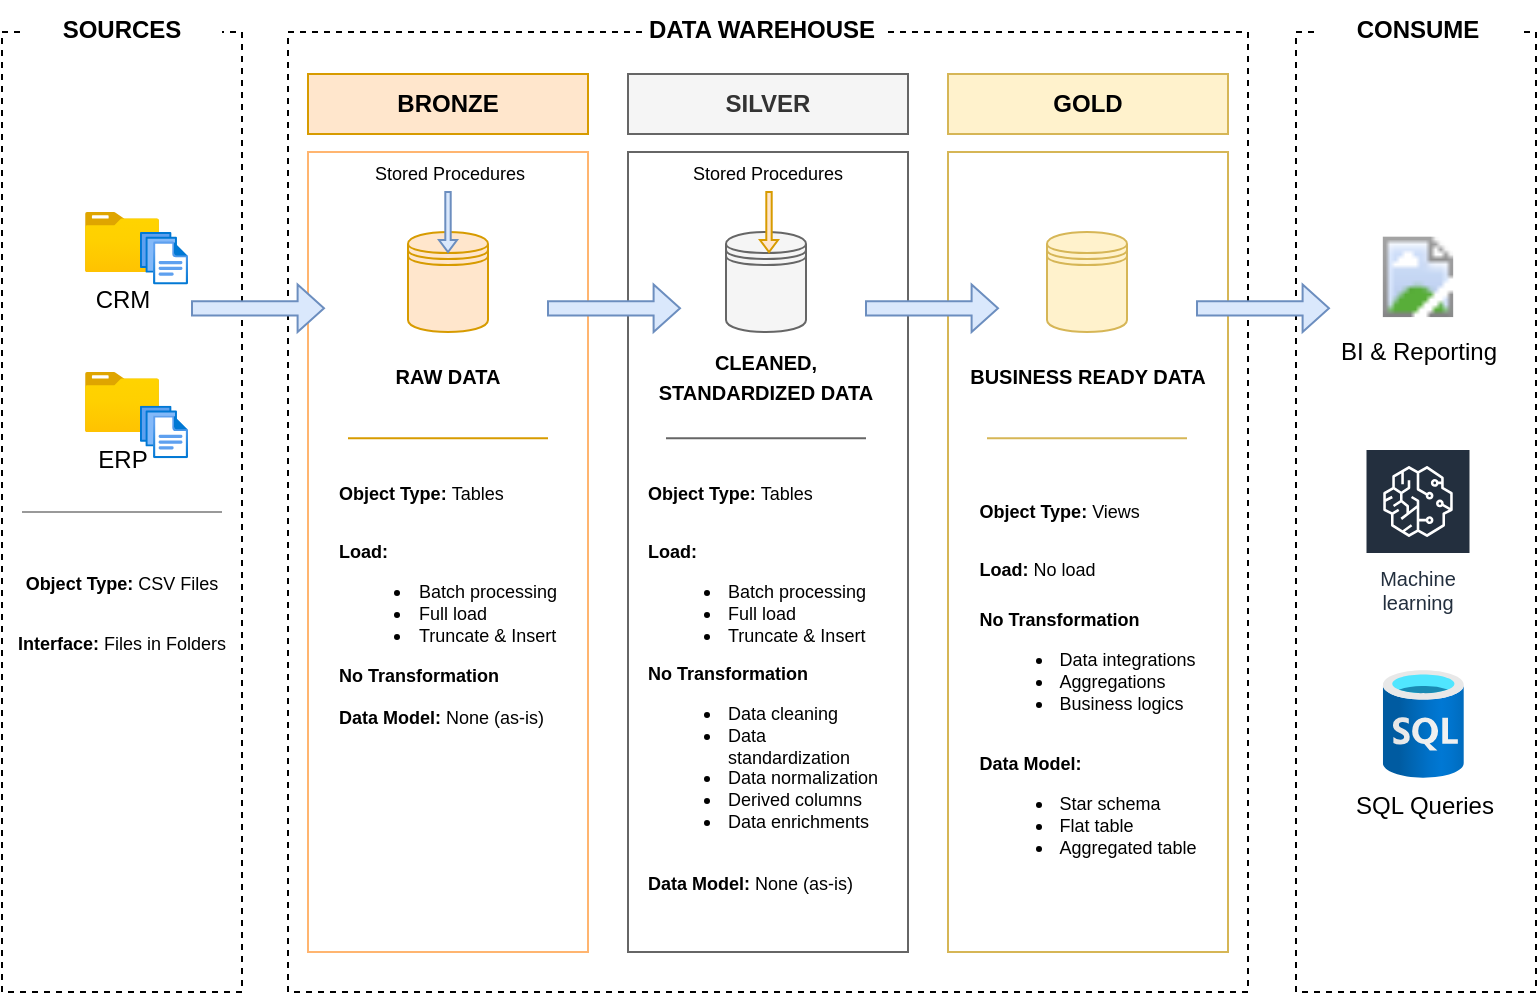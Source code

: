 <mxfile version="26.1.1">
  <diagram name="Page-1" id="jbIK9IY9iZR1UO6NMatq">
    <mxGraphModel dx="1480" dy="1003" grid="1" gridSize="10" guides="1" tooltips="1" connect="1" arrows="1" fold="1" page="1" pageScale="1" pageWidth="850" pageHeight="1100" math="0" shadow="0">
      <root>
        <mxCell id="0" />
        <mxCell id="1" parent="0" />
        <mxCell id="kPSvxtkj5M932OBf4cEH-3" value="" style="rounded=0;whiteSpace=wrap;html=1;fillColor=none;dashed=1;" vertex="1" parent="1">
          <mxGeometry x="37" y="200" width="120" height="480" as="geometry" />
        </mxCell>
        <mxCell id="kPSvxtkj5M932OBf4cEH-4" value="" style="rounded=0;whiteSpace=wrap;html=1;fillColor=none;dashed=1;" vertex="1" parent="1">
          <mxGeometry x="180" y="200" width="480" height="480" as="geometry" />
        </mxCell>
        <mxCell id="kPSvxtkj5M932OBf4cEH-5" value="" style="rounded=0;whiteSpace=wrap;html=1;fillColor=none;dashed=1;" vertex="1" parent="1">
          <mxGeometry x="684" y="200" width="120" height="480" as="geometry" />
        </mxCell>
        <mxCell id="kPSvxtkj5M932OBf4cEH-6" value="" style="rounded=0;whiteSpace=wrap;html=1;fillColor=none;strokeColor=light-dark(#FFB570,#EDEDED);" vertex="1" parent="1">
          <mxGeometry x="190" y="260" width="140" height="400" as="geometry" />
        </mxCell>
        <mxCell id="kPSvxtkj5M932OBf4cEH-8" value="&lt;b&gt;BRONZE&lt;/b&gt;" style="rounded=0;whiteSpace=wrap;html=1;fillColor=#ffe6cc;strokeColor=#d79b00;" vertex="1" parent="1">
          <mxGeometry x="190" y="221" width="140" height="30" as="geometry" />
        </mxCell>
        <mxCell id="kPSvxtkj5M932OBf4cEH-9" value="" style="rounded=0;whiteSpace=wrap;html=1;fillColor=none;strokeColor=#666666;fontColor=#333333;" vertex="1" parent="1">
          <mxGeometry x="350" y="260" width="140" height="400" as="geometry" />
        </mxCell>
        <mxCell id="kPSvxtkj5M932OBf4cEH-10" value="&lt;b&gt;SILVER&lt;/b&gt;" style="rounded=0;whiteSpace=wrap;html=1;fillColor=#f5f5f5;strokeColor=#666666;fontColor=#333333;" vertex="1" parent="1">
          <mxGeometry x="350" y="221" width="140" height="30" as="geometry" />
        </mxCell>
        <mxCell id="kPSvxtkj5M932OBf4cEH-11" value="" style="rounded=0;whiteSpace=wrap;html=1;fillColor=none;strokeColor=#d6b656;" vertex="1" parent="1">
          <mxGeometry x="510" y="260" width="140" height="400" as="geometry" />
        </mxCell>
        <mxCell id="kPSvxtkj5M932OBf4cEH-12" value="&lt;b&gt;GOLD&lt;/b&gt;" style="rounded=0;whiteSpace=wrap;html=1;fillColor=#fff2cc;strokeColor=#d6b656;" vertex="1" parent="1">
          <mxGeometry x="510" y="221" width="140" height="30" as="geometry" />
        </mxCell>
        <mxCell id="kPSvxtkj5M932OBf4cEH-13" value="&lt;b&gt;SOURCES&lt;/b&gt;" style="rounded=0;whiteSpace=wrap;html=1;strokeColor=none;" vertex="1" parent="1">
          <mxGeometry x="47" y="184" width="100" height="30" as="geometry" />
        </mxCell>
        <mxCell id="kPSvxtkj5M932OBf4cEH-14" value="&lt;b&gt;DATA WAREHOUSE&lt;/b&gt;" style="rounded=0;whiteSpace=wrap;html=1;strokeColor=none;" vertex="1" parent="1">
          <mxGeometry x="357" y="184" width="120" height="30" as="geometry" />
        </mxCell>
        <mxCell id="kPSvxtkj5M932OBf4cEH-15" value="&lt;b&gt;CONSUME&lt;/b&gt;" style="rounded=0;whiteSpace=wrap;html=1;strokeColor=none;" vertex="1" parent="1">
          <mxGeometry x="695" y="184" width="100" height="30" as="geometry" />
        </mxCell>
        <mxCell id="kPSvxtkj5M932OBf4cEH-16" value="CRM" style="image;aspect=fixed;html=1;points=[];align=center;fontSize=12;image=img/lib/azure2/general/Folder_Blank.svg;" vertex="1" parent="1">
          <mxGeometry x="78.52" y="290" width="36.96" height="30" as="geometry" />
        </mxCell>
        <mxCell id="kPSvxtkj5M932OBf4cEH-17" value="ERP" style="image;aspect=fixed;html=1;points=[];align=center;fontSize=12;image=img/lib/azure2/general/Folder_Blank.svg;" vertex="1" parent="1">
          <mxGeometry x="78.52" y="370" width="36.96" height="30" as="geometry" />
        </mxCell>
        <mxCell id="kPSvxtkj5M932OBf4cEH-19" value="" style="image;aspect=fixed;html=1;points=[];align=center;fontSize=12;image=img/lib/azure2/general/Files.svg;" vertex="1" parent="1">
          <mxGeometry x="106" y="300" width="24" height="26.25" as="geometry" />
        </mxCell>
        <mxCell id="kPSvxtkj5M932OBf4cEH-20" value="" style="image;aspect=fixed;html=1;points=[];align=center;fontSize=12;image=img/lib/azure2/general/Files.svg;" vertex="1" parent="1">
          <mxGeometry x="106" y="386.88" width="24" height="26.25" as="geometry" />
        </mxCell>
        <mxCell id="kPSvxtkj5M932OBf4cEH-21" value="" style="verticalLabelPosition=bottom;shadow=0;dashed=0;align=center;html=1;verticalAlign=top;strokeWidth=1;shape=mxgraph.mockup.markup.line;strokeColor=#999999;" vertex="1" parent="1">
          <mxGeometry x="47" y="430" width="100" height="20" as="geometry" />
        </mxCell>
        <mxCell id="kPSvxtkj5M932OBf4cEH-23" value="&lt;font style=&quot;font-size: 9px;&quot;&gt;&lt;b style=&quot;&quot;&gt;Object Type: &lt;/b&gt;CSV Files&lt;/font&gt;" style="rounded=0;whiteSpace=wrap;html=1;fillColor=none;strokeColor=none;" vertex="1" parent="1">
          <mxGeometry x="37" y="460" width="120" height="30" as="geometry" />
        </mxCell>
        <mxCell id="kPSvxtkj5M932OBf4cEH-24" value="&lt;font style=&quot;font-size: 9px;&quot;&gt;&lt;b style=&quot;&quot;&gt;Interface: &lt;/b&gt;Files in Folders&lt;/font&gt;" style="rounded=0;whiteSpace=wrap;html=1;fillColor=none;strokeColor=none;" vertex="1" parent="1">
          <mxGeometry x="37" y="490" width="120" height="30" as="geometry" />
        </mxCell>
        <mxCell id="kPSvxtkj5M932OBf4cEH-25" value="" style="shape=datastore;whiteSpace=wrap;html=1;fillColor=#ffe6cc;strokeColor=#d79b00;" vertex="1" parent="1">
          <mxGeometry x="240" y="300" width="40" height="50" as="geometry" />
        </mxCell>
        <mxCell id="kPSvxtkj5M932OBf4cEH-26" value="" style="verticalLabelPosition=bottom;shadow=0;dashed=0;align=center;html=1;verticalAlign=top;strokeWidth=1;shape=mxgraph.mockup.markup.line;strokeColor=#d79b00;fillColor=#ffe6cc;" vertex="1" parent="1">
          <mxGeometry x="210" y="393.13" width="100" height="20" as="geometry" />
        </mxCell>
        <mxCell id="kPSvxtkj5M932OBf4cEH-27" value="&lt;div style=&quot;text-align: left;&quot;&gt;&lt;font style=&quot;font-size: 9px;&quot;&gt;&lt;b style=&quot;background-color: transparent; color: light-dark(rgb(0, 0, 0), rgb(255, 255, 255));&quot;&gt;Object Type: &lt;/b&gt;&lt;span style=&quot;background-color: transparent; color: light-dark(rgb(0, 0, 0), rgb(255, 255, 255));&quot;&gt;Tables&lt;/span&gt;&lt;/font&gt;&lt;/div&gt;&lt;div style=&quot;text-align: left;&quot;&gt;&lt;font style=&quot;font-size: 9px;&quot;&gt;&lt;br&gt;&lt;b style=&quot;&quot;&gt;Load:&lt;/b&gt;&lt;br&gt;&lt;ul style=&quot;&quot;&gt;&lt;li style=&quot;&quot;&gt;&lt;font style=&quot;&quot;&gt;Batch processing&lt;/font&gt;&lt;/li&gt;&lt;li style=&quot;&quot;&gt;&lt;font style=&quot;&quot;&gt;Full load&lt;/font&gt;&lt;/li&gt;&lt;li style=&quot;&quot;&gt;&lt;font style=&quot;&quot;&gt;Truncate &amp;amp; Insert&lt;/font&gt;&lt;/li&gt;&lt;/ul&gt;&lt;div&gt;&lt;b&gt;No Transformation&lt;/b&gt;&lt;/div&gt;&lt;div&gt;&lt;b&gt;&lt;br&gt;&lt;/b&gt;&lt;/div&gt;&lt;div&gt;&lt;b&gt;Data Model: &lt;/b&gt;None (as-is)&lt;/div&gt;&lt;div&gt;&lt;br&gt;&lt;/div&gt;&lt;/font&gt;&lt;/div&gt;" style="rounded=0;whiteSpace=wrap;html=1;fillColor=none;strokeColor=none;" vertex="1" parent="1">
          <mxGeometry x="200" y="476" width="120" height="30" as="geometry" />
        </mxCell>
        <mxCell id="kPSvxtkj5M932OBf4cEH-28" value="&lt;font size=&quot;1&quot;&gt;&lt;b&gt;RAW DATA&lt;/b&gt;&lt;/font&gt;" style="rounded=0;whiteSpace=wrap;html=1;fillColor=none;strokeColor=none;" vertex="1" parent="1">
          <mxGeometry x="200" y="356.88" width="120" height="30" as="geometry" />
        </mxCell>
        <mxCell id="kPSvxtkj5M932OBf4cEH-30" value="&lt;font style=&quot;font-size: 9px;&quot;&gt;Stored Procedures&lt;/font&gt;" style="rounded=0;whiteSpace=wrap;html=1;fillColor=none;strokeColor=none;" vertex="1" parent="1">
          <mxGeometry x="201" y="255" width="120" height="30" as="geometry" />
        </mxCell>
        <mxCell id="kPSvxtkj5M932OBf4cEH-31" value="" style="shape=singleArrow;direction=south;whiteSpace=wrap;html=1;strokeColor=#6c8ebf;fillColor=#dae8fc;" vertex="1" parent="1">
          <mxGeometry x="255.5" y="280" width="9" height="30" as="geometry" />
        </mxCell>
        <mxCell id="kPSvxtkj5M932OBf4cEH-32" value="" style="shape=datastore;whiteSpace=wrap;html=1;fillColor=#f5f5f5;strokeColor=#666666;fontColor=#333333;" vertex="1" parent="1">
          <mxGeometry x="399" y="300" width="40" height="50" as="geometry" />
        </mxCell>
        <mxCell id="kPSvxtkj5M932OBf4cEH-33" value="" style="verticalLabelPosition=bottom;shadow=0;dashed=0;align=center;html=1;verticalAlign=top;strokeWidth=1;shape=mxgraph.mockup.markup.line;strokeColor=#666666;fillColor=#f5f5f5;fontColor=#333333;" vertex="1" parent="1">
          <mxGeometry x="369" y="393.13" width="100" height="20" as="geometry" />
        </mxCell>
        <mxCell id="kPSvxtkj5M932OBf4cEH-34" value="&lt;div style=&quot;text-align: left;&quot;&gt;&lt;font style=&quot;font-size: 9px;&quot;&gt;&lt;b style=&quot;background-color: transparent; color: light-dark(rgb(0, 0, 0), rgb(255, 255, 255));&quot;&gt;Object Type: &lt;/b&gt;&lt;span style=&quot;background-color: transparent; color: light-dark(rgb(0, 0, 0), rgb(255, 255, 255));&quot;&gt;Tables&lt;/span&gt;&lt;/font&gt;&lt;/div&gt;&lt;div style=&quot;text-align: left;&quot;&gt;&lt;font style=&quot;font-size: 9px;&quot;&gt;&lt;br&gt;&lt;b style=&quot;&quot;&gt;Load:&lt;/b&gt;&lt;br&gt;&lt;ul style=&quot;&quot;&gt;&lt;li style=&quot;&quot;&gt;&lt;font style=&quot;&quot;&gt;Batch processing&lt;/font&gt;&lt;/li&gt;&lt;li style=&quot;&quot;&gt;&lt;font style=&quot;&quot;&gt;Full load&lt;/font&gt;&lt;/li&gt;&lt;li style=&quot;&quot;&gt;&lt;font style=&quot;&quot;&gt;Truncate &amp;amp; Insert&lt;/font&gt;&lt;/li&gt;&lt;/ul&gt;&lt;div&gt;&lt;b&gt;No Transformation&lt;/b&gt;&lt;/div&gt;&lt;div&gt;&lt;ul&gt;&lt;li&gt;Data cleaning&lt;/li&gt;&lt;li&gt;Data standardization&lt;/li&gt;&lt;li&gt;Data normalization&lt;/li&gt;&lt;li&gt;Derived columns&lt;/li&gt;&lt;li&gt;Data enrichments&lt;/li&gt;&lt;/ul&gt;&lt;/div&gt;&lt;div&gt;&lt;b&gt;&lt;br&gt;&lt;/b&gt;&lt;/div&gt;&lt;div&gt;&lt;b&gt;Data Model: &lt;/b&gt;None (as-is)&lt;/div&gt;&lt;div&gt;&lt;br&gt;&lt;/div&gt;&lt;/font&gt;&lt;/div&gt;" style="rounded=0;whiteSpace=wrap;html=1;fillColor=none;strokeColor=none;" vertex="1" parent="1">
          <mxGeometry x="359" y="517" width="120" height="30" as="geometry" />
        </mxCell>
        <mxCell id="kPSvxtkj5M932OBf4cEH-35" value="&lt;font size=&quot;1&quot;&gt;&lt;b&gt;CLEANED, STANDARDIZED DATA&lt;/b&gt;&lt;/font&gt;" style="rounded=0;whiteSpace=wrap;html=1;fillColor=none;strokeColor=none;" vertex="1" parent="1">
          <mxGeometry x="359" y="356.88" width="120" height="30" as="geometry" />
        </mxCell>
        <mxCell id="kPSvxtkj5M932OBf4cEH-36" value="&lt;font style=&quot;font-size: 9px;&quot;&gt;Stored Procedures&lt;/font&gt;" style="rounded=0;whiteSpace=wrap;html=1;fillColor=none;strokeColor=none;" vertex="1" parent="1">
          <mxGeometry x="360" y="255" width="120" height="30" as="geometry" />
        </mxCell>
        <mxCell id="kPSvxtkj5M932OBf4cEH-37" value="" style="shape=singleArrow;direction=south;whiteSpace=wrap;html=1;strokeColor=#d79b00;fillColor=#ffe6cc;" vertex="1" parent="1">
          <mxGeometry x="416" y="280" width="9" height="30" as="geometry" />
        </mxCell>
        <mxCell id="kPSvxtkj5M932OBf4cEH-38" value="" style="shape=datastore;whiteSpace=wrap;html=1;fillColor=#fff2cc;strokeColor=#d6b656;" vertex="1" parent="1">
          <mxGeometry x="559.5" y="300" width="40" height="50" as="geometry" />
        </mxCell>
        <mxCell id="kPSvxtkj5M932OBf4cEH-39" value="" style="verticalLabelPosition=bottom;shadow=0;dashed=0;align=center;html=1;verticalAlign=top;strokeWidth=1;shape=mxgraph.mockup.markup.line;strokeColor=#d6b656;fillColor=#fff2cc;" vertex="1" parent="1">
          <mxGeometry x="529.5" y="393.13" width="100" height="20" as="geometry" />
        </mxCell>
        <mxCell id="kPSvxtkj5M932OBf4cEH-40" value="&lt;div style=&quot;text-align: left;&quot;&gt;&lt;font style=&quot;font-size: 9px;&quot;&gt;&lt;b style=&quot;background-color: transparent; color: light-dark(rgb(0, 0, 0), rgb(255, 255, 255));&quot;&gt;Object Type: &lt;/b&gt;&lt;span style=&quot;background-color: transparent; color: light-dark(rgb(0, 0, 0), rgb(255, 255, 255));&quot;&gt;Views&lt;/span&gt;&lt;/font&gt;&lt;/div&gt;&lt;div style=&quot;text-align: left;&quot;&gt;&lt;font style=&quot;font-size: 9px;&quot;&gt;&lt;br&gt;&lt;b style=&quot;&quot;&gt;Load: &lt;/b&gt;No load&lt;/font&gt;&lt;/div&gt;&lt;div style=&quot;text-align: left;&quot;&gt;&lt;font size=&quot;1&quot;&gt;&lt;br&gt;&lt;/font&gt;&lt;font style=&quot;font-size: 9px;&quot;&gt;&lt;div&gt;&lt;b&gt;No Transformation&lt;/b&gt;&lt;/div&gt;&lt;div&gt;&lt;ul&gt;&lt;li&gt;Data integrations&lt;/li&gt;&lt;li&gt;Aggregations&lt;/li&gt;&lt;li&gt;Business logics&lt;/li&gt;&lt;/ul&gt;&lt;/div&gt;&lt;div&gt;&lt;b&gt;&lt;br&gt;&lt;/b&gt;&lt;/div&gt;&lt;div&gt;&lt;b&gt;Data Model:&amp;nbsp;&lt;/b&gt;&lt;/div&gt;&lt;div&gt;&lt;ul&gt;&lt;li&gt;Star schema&lt;/li&gt;&lt;li&gt;Flat table&lt;/li&gt;&lt;li&gt;Aggregated table&lt;/li&gt;&lt;/ul&gt;&lt;/div&gt;&lt;div&gt;&lt;br&gt;&lt;/div&gt;&lt;/font&gt;&lt;/div&gt;" style="rounded=0;whiteSpace=wrap;html=1;fillColor=none;strokeColor=none;" vertex="1" parent="1">
          <mxGeometry x="519.5" y="517" width="120" height="30" as="geometry" />
        </mxCell>
        <mxCell id="kPSvxtkj5M932OBf4cEH-41" value="&lt;font size=&quot;1&quot;&gt;&lt;b&gt;BUSINESS READY DATA&lt;/b&gt;&lt;/font&gt;" style="rounded=0;whiteSpace=wrap;html=1;fillColor=none;strokeColor=none;" vertex="1" parent="1">
          <mxGeometry x="519.5" y="356.88" width="120" height="30" as="geometry" />
        </mxCell>
        <mxCell id="kPSvxtkj5M932OBf4cEH-45" value="BI &amp;amp; Reporting" style="image;aspect=fixed;html=1;points=[];align=center;fontSize=12;image=img/lib/azure2/power_platform/PowerBI.svg;" vertex="1" parent="1">
          <mxGeometry x="727.42" y="299" width="35.16" height="46.88" as="geometry" />
        </mxCell>
        <mxCell id="kPSvxtkj5M932OBf4cEH-46" value="&lt;span style=&quot;font-weight: normal;&quot;&gt;Machine learning&lt;/span&gt;" style="sketch=0;outlineConnect=0;fontColor=#232F3E;gradientColor=none;strokeColor=#ffffff;fillColor=#232F3E;dashed=0;verticalLabelPosition=middle;verticalAlign=bottom;align=center;html=1;whiteSpace=wrap;fontSize=10;fontStyle=1;spacing=3;shape=mxgraph.aws4.productIcon;prIcon=mxgraph.aws4.sagemaker;" vertex="1" parent="1">
          <mxGeometry x="718.25" y="408" width="53.5" height="87" as="geometry" />
        </mxCell>
        <mxCell id="kPSvxtkj5M932OBf4cEH-47" value="SQL Queries" style="image;aspect=fixed;html=1;points=[];align=center;fontSize=12;image=img/lib/azure2/databases/SQL_Database.svg;" vertex="1" parent="1">
          <mxGeometry x="727.42" y="519" width="40.5" height="54" as="geometry" />
        </mxCell>
        <mxCell id="kPSvxtkj5M932OBf4cEH-48" value="" style="shape=singleArrow;whiteSpace=wrap;html=1;fillColor=#dae8fc;strokeColor=#6c8ebf;" vertex="1" parent="1">
          <mxGeometry x="132" y="326.25" width="66" height="23.75" as="geometry" />
        </mxCell>
        <mxCell id="kPSvxtkj5M932OBf4cEH-52" value="" style="shape=singleArrow;whiteSpace=wrap;html=1;fillColor=#dae8fc;strokeColor=#6c8ebf;" vertex="1" parent="1">
          <mxGeometry x="310" y="326.25" width="66" height="23.75" as="geometry" />
        </mxCell>
        <mxCell id="kPSvxtkj5M932OBf4cEH-53" value="" style="shape=singleArrow;whiteSpace=wrap;html=1;fillColor=#dae8fc;strokeColor=#6c8ebf;" vertex="1" parent="1">
          <mxGeometry x="469" y="326.25" width="66" height="23.75" as="geometry" />
        </mxCell>
        <mxCell id="kPSvxtkj5M932OBf4cEH-54" value="" style="shape=singleArrow;whiteSpace=wrap;html=1;fillColor=#dae8fc;strokeColor=#6c8ebf;" vertex="1" parent="1">
          <mxGeometry x="634.5" y="326.25" width="66" height="23.75" as="geometry" />
        </mxCell>
      </root>
    </mxGraphModel>
  </diagram>
</mxfile>
